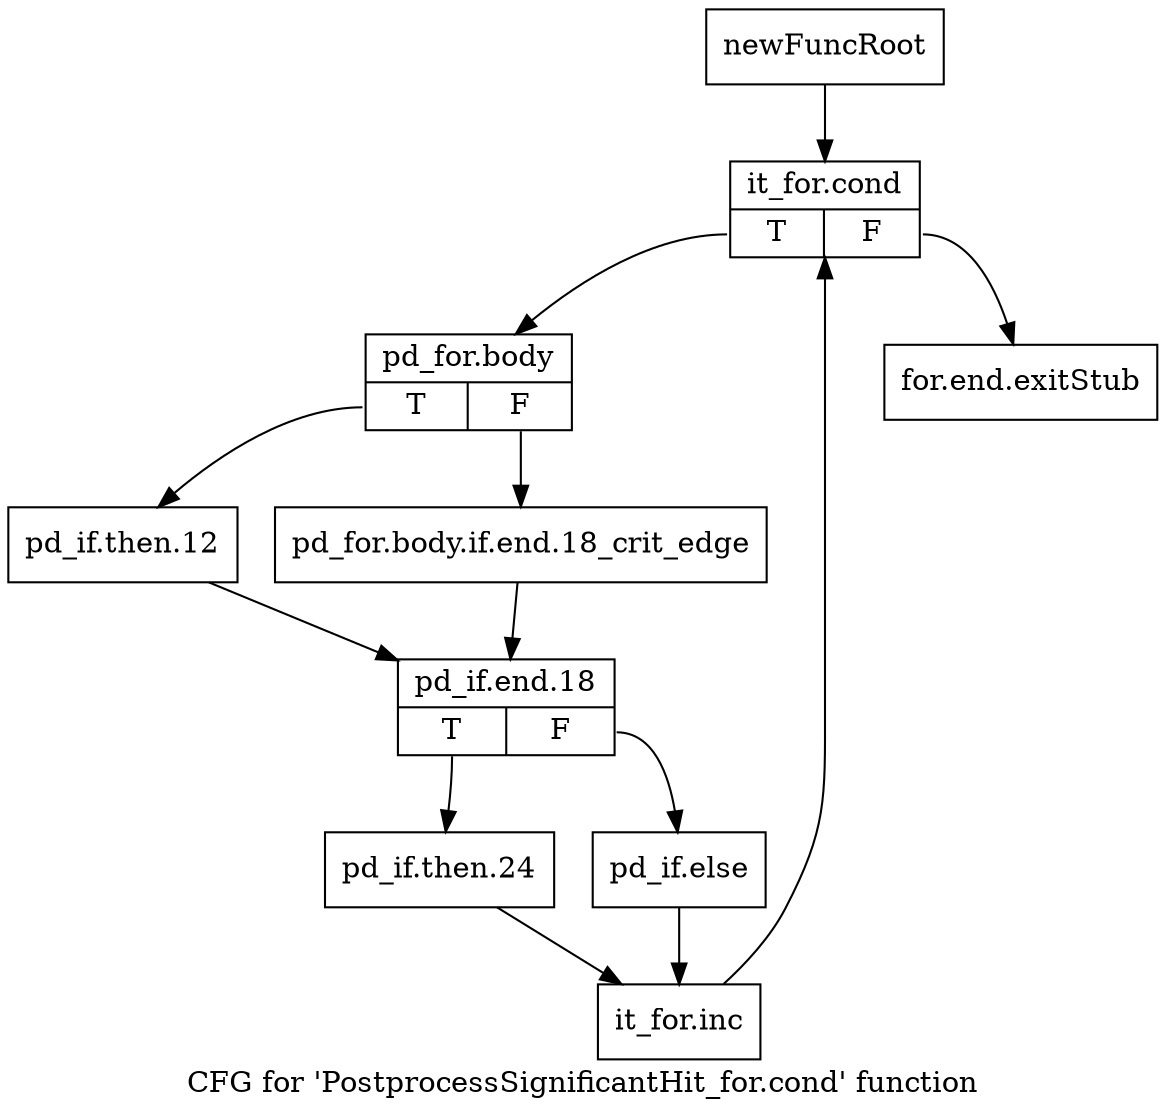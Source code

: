 digraph "CFG for 'PostprocessSignificantHit_for.cond' function" {
	label="CFG for 'PostprocessSignificantHit_for.cond' function";

	Node0x2fbb8f0 [shape=record,label="{newFuncRoot}"];
	Node0x2fbb8f0 -> Node0x2fbb990;
	Node0x2fbb940 [shape=record,label="{for.end.exitStub}"];
	Node0x2fbb990 [shape=record,label="{it_for.cond|{<s0>T|<s1>F}}"];
	Node0x2fbb990:s0 -> Node0x2fbb9e0;
	Node0x2fbb990:s1 -> Node0x2fbb940;
	Node0x2fbb9e0 [shape=record,label="{pd_for.body|{<s0>T|<s1>F}}"];
	Node0x2fbb9e0:s0 -> Node0x2fbba80;
	Node0x2fbb9e0:s1 -> Node0x2fbba30;
	Node0x2fbba30 [shape=record,label="{pd_for.body.if.end.18_crit_edge}"];
	Node0x2fbba30 -> Node0x2fbbad0;
	Node0x2fbba80 [shape=record,label="{pd_if.then.12}"];
	Node0x2fbba80 -> Node0x2fbbad0;
	Node0x2fbbad0 [shape=record,label="{pd_if.end.18|{<s0>T|<s1>F}}"];
	Node0x2fbbad0:s0 -> Node0x2fbbb70;
	Node0x2fbbad0:s1 -> Node0x2fbbb20;
	Node0x2fbbb20 [shape=record,label="{pd_if.else}"];
	Node0x2fbbb20 -> Node0x2fbbbc0;
	Node0x2fbbb70 [shape=record,label="{pd_if.then.24}"];
	Node0x2fbbb70 -> Node0x2fbbbc0;
	Node0x2fbbbc0 [shape=record,label="{it_for.inc}"];
	Node0x2fbbbc0 -> Node0x2fbb990;
}
